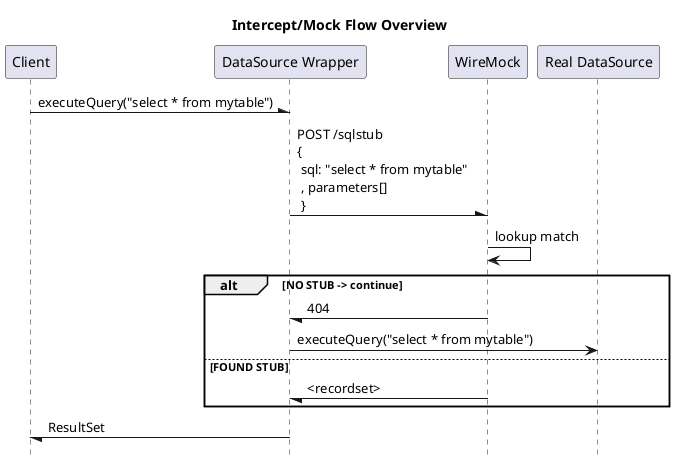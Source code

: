 @startuml

title Intercept/Mock Flow Overview

hide footbox

participant client as "Client"
participant vdatasource as "DataSource Wrapper"
participant wiremock as "WireMock"
participant rdatasource as "Real DataSource"

client -\ vdatasource: executeQuery("select * from mytable")

vdatasource -\ wiremock: POST /sqlstub \n\
{\n\
 sql: "select * from mytable" \n\
 , parameters[]\n\
 }

wiremock -> wiremock: lookup match

alt NO STUB -> continue
  vdatasource \- wiremock: 404
  vdatasource -> rdatasource: executeQuery("select * from mytable")

else FOUND STUB

  vdatasource \- wiremock: <recordset>

end

client \- vdatasource: ResultSet

@enduml
